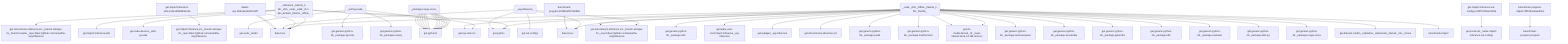 graph TD
    app-mlperf-inference,d775cac873ee4231_(_reference,_llama3_1-8b,_vllm,_cuda,_valid,_r5.1-dev_default,_float16,_offline_) --> detect,os
    app-mlperf-inference,d775cac873ee4231_(_reference,_llama3_1-8b,_vllm,_cuda,_valid,_r5.1-dev_default,_float16,_offline_) --> get,sys-utils-cm
    app-mlperf-inference,d775cac873ee4231_(_reference,_llama3_1-8b,_vllm,_cuda,_valid,_r5.1-dev_default,_float16,_offline_) --> get,python
    app-mlperf-inference,d775cac873ee4231_(_reference,_llama3_1-8b,_vllm,_cuda,_valid,_r5.1-dev_default,_float16,_offline_) --> get,mlcommons,inference,src,_branch.whisper-fix,_branch.master,_repo.https://github.com/anandhu-eng/inference
    get-mlperf-inference-utils,e341e5f86d8342e5 --> get,mlperf,inference,src,_branch.whisper-fix,_repo.https://github.com/anandhu-eng/inference
    app-mlperf-inference,d775cac873ee4231_(_reference,_llama3_1-8b,_vllm,_cuda,_valid,_r5.1-dev_default,_float16,_offline_) --> get,mlperf,inference,utils
    get-cuda-devices,7a3ede4d3558427a_(_with-pycuda_) --> get,cuda,_toolkit
    get-cuda-devices,7a3ede4d3558427a_(_with-pycuda_) --> get,python3
    get-generic-python-lib,94b62a682bc44791_(_package.pycuda_) --> get,python3
    get-cuda-devices,7a3ede4d3558427a_(_with-pycuda_) --> get,generic-python-lib,_package.pycuda
    get-generic-python-lib,94b62a682bc44791_(_package.numpy_) --> get,python3
    get-cuda-devices,7a3ede4d3558427a_(_with-pycuda_) --> get,generic-python-lib,_package.numpy
    app-mlperf-inference,d775cac873ee4231_(_reference,_llama3_1-8b,_vllm,_cuda,_valid,_r5.1-dev_default,_float16,_offline_) --> get,cuda-devices,_with-pycuda
    app-mlperf-inference-mlcommons-python,ff149e9781fc4b65_(_cuda,_vllm,_offline,_llama3_1-8b,_float16_) --> detect,os
    detect-cpu,586c8a43320142f7 --> detect,os
    app-mlperf-inference-mlcommons-python,ff149e9781fc4b65_(_cuda,_vllm,_offline,_llama3_1-8b,_float16_) --> detect,cpu
    app-mlperf-inference-mlcommons-python,ff149e9781fc4b65_(_cuda,_vllm,_offline,_llama3_1-8b,_float16_) --> get,sys-utils-cm
    app-mlperf-inference-mlcommons-python,ff149e9781fc4b65_(_cuda,_vllm,_offline,_llama3_1-8b,_float16_) --> get,python
    get-generic-python-lib,94b62a682bc44791_(_package.vllm_) --> get,python3
    app-mlperf-inference-mlcommons-python,ff149e9781fc4b65_(_cuda,_vllm,_offline,_llama3_1-8b,_float16_) --> get,generic-python-lib,_package.vllm
    app-mlperf-inference-mlcommons-python,ff149e9781fc4b65_(_cuda,_vllm,_offline,_llama3_1-8b,_float16_) --> get,ml-model,llama3,_hf,_meta-llama/Llama-3.1-8B-Instruct
    generate-mlperf-inference-user-conf,3af4475745964b93_(_wg-inference_) --> detect,os
    detect-cpu,586c8a43320142f7 --> detect,os
    generate-mlperf-inference-user-conf,3af4475745964b93_(_wg-inference_) --> detect,cpu
    generate-mlperf-inference-user-conf,3af4475745964b93_(_wg-inference_) --> get,python
    get-mlperf-inference-sut-configs,c2fbf72009e2445b --> get,cache,dir,_name.mlperf-inference-sut-configs
    generate-mlperf-inference-user-conf,3af4475745964b93_(_wg-inference_) --> get,sut,configs
    generate-mlperf-inference-user-conf,3af4475745964b93_(_wg-inference_) --> get,mlcommons,inference,src,_branch.whisper-fix,_repo.https://github.com/anandhu-eng/inference
    app-mlperf-inference-mlcommons-python,ff149e9781fc4b65_(_cuda,_vllm,_offline,_llama3_1-8b,_float16_) --> generate,user-conf,mlperf,inference,_wg-inference
    app-mlperf-inference-mlcommons-python,ff149e9781fc4b65_(_cuda,_vllm,_offline,_llama3_1-8b,_float16_) --> get,loadgen,_wg-inference
    app-mlperf-inference-mlcommons-python,ff149e9781fc4b65_(_cuda,_vllm,_offline,_llama3_1-8b,_float16_) --> get,mlcommons,inference,src,_branch.whisper-fix,_repo.https://github.com/anandhu-eng/inference
    app-mlperf-inference-mlcommons-python,ff149e9781fc4b65_(_cuda,_vllm,_offline,_llama3_1-8b,_float16_) --> get,mlcommons,inference,src
    get-generic-python-lib,94b62a682bc44791_(_package.psutil_) --> get,python3
    app-mlperf-inference-mlcommons-python,ff149e9781fc4b65_(_cuda,_vllm,_offline,_llama3_1-8b,_float16_) --> get,generic-python-lib,_package.psutil
    get-generic-python-lib,94b62a682bc44791_(_package.transformers_) --> get,python3
    app-mlperf-inference-mlcommons-python,ff149e9781fc4b65_(_cuda,_vllm,_offline,_llama3_1-8b,_float16_) --> get,generic-python-lib,_package.transformers
    get-generic-python-lib,94b62a682bc44791_(_package.sentencepiece_) --> get,python3
    app-mlperf-inference-mlcommons-python,ff149e9781fc4b65_(_cuda,_vllm,_offline,_llama3_1-8b,_float16_) --> get,generic-python-lib,_package.sentencepiece
    get-generic-python-lib,94b62a682bc44791_(_package.accelerate_) --> get,python3
    app-mlperf-inference-mlcommons-python,ff149e9781fc4b65_(_cuda,_vllm,_offline,_llama3_1-8b,_float16_) --> get,generic-python-lib,_package.accelerate
    get-generic-python-lib,94b62a682bc44791_(_package.pybind11_) --> get,python3
    app-mlperf-inference-mlcommons-python,ff149e9781fc4b65_(_cuda,_vllm,_offline,_llama3_1-8b,_float16_) --> get,generic-python-lib,_package.pybind11
    get-generic-python-lib,94b62a682bc44791_(_package.nltk_) --> get,python3
    app-mlperf-inference-mlcommons-python,ff149e9781fc4b65_(_cuda,_vllm,_offline,_llama3_1-8b,_float16_) --> get,generic-python-lib,_package.nltk
    get-generic-python-lib,94b62a682bc44791_(_package.evaluate_) --> get,python3
    app-mlperf-inference-mlcommons-python,ff149e9781fc4b65_(_cuda,_vllm,_offline,_llama3_1-8b,_float16_) --> get,generic-python-lib,_package.evaluate
    get-generic-python-lib,94b62a682bc44791_(_package.absl-py_) --> get,python3
    app-mlperf-inference-mlcommons-python,ff149e9781fc4b65_(_cuda,_vllm,_offline,_llama3_1-8b,_float16_) --> get,generic-python-lib,_package.absl-py
    get-generic-python-lib,94b62a682bc44791_(_package.rouge-score_) --> get,python3
    app-mlperf-inference-mlcommons-python,ff149e9781fc4b65_(_cuda,_vllm,_offline,_llama3_1-8b,_float16_) --> get,generic-python-lib,_package.rouge-score
    app-mlperf-inference-mlcommons-python,ff149e9781fc4b65_(_cuda,_vllm,_offline,_llama3_1-8b,_float16_) --> get,ml-model,llama3,_hf,_meta-llama/Llama-3.1-8B-Instruct
    app-mlperf-inference-mlcommons-python,ff149e9781fc4b65_(_cuda,_vllm,_offline,_llama3_1-8b,_float16_) --> get,dataset,cnndm,_validation,_datacenter,_llama3,_mlc,_rclone
    detect-cpu,586c8a43320142f7 --> detect,os
    benchmark-program,19f369ef47084895 --> detect,cpu
    benchmark-program-mlperf,cfff0132a8aa4018 --> benchmark-program,program
    app-mlperf-inference-mlcommons-python,ff149e9781fc4b65_(_cuda,_vllm,_offline,_llama3_1-8b,_float16_) --> benchmark-mlperf